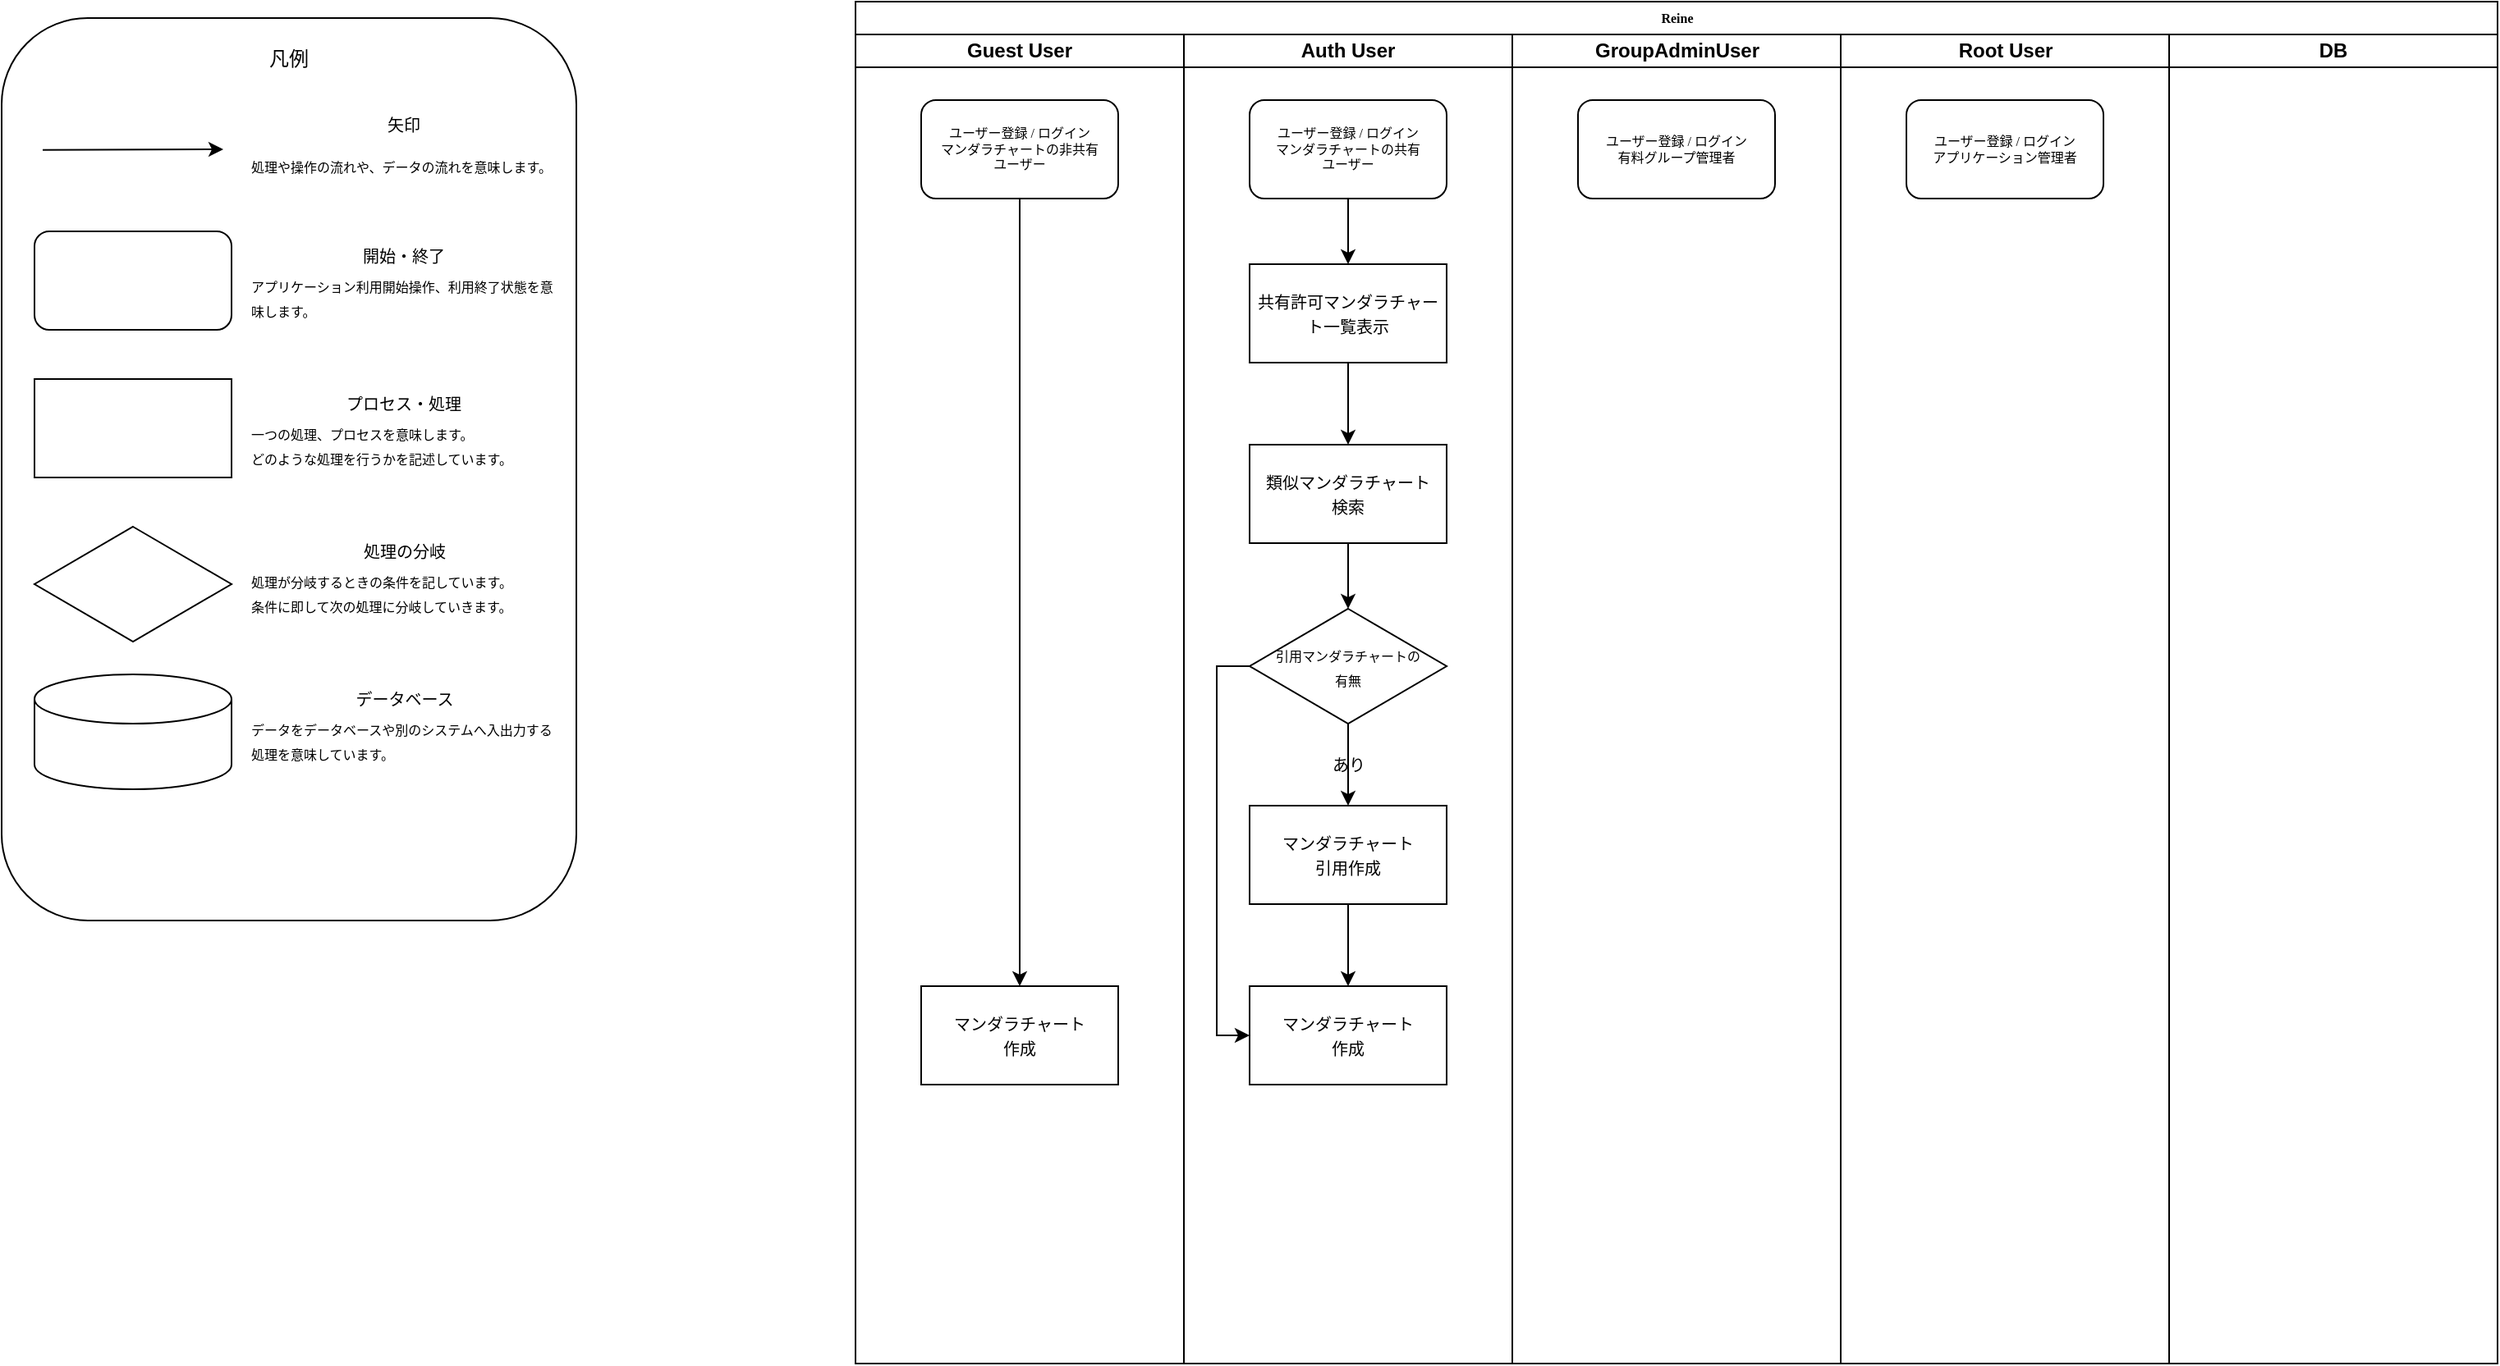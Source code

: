 <mxfile version="24.0.6" type="github">
  <diagram name="Page-1" id="74e2e168-ea6b-b213-b513-2b3c1d86103e">
    <mxGraphModel dx="1327" dy="549" grid="1" gridSize="10" guides="1" tooltips="1" connect="1" arrows="1" fold="1" page="1" pageScale="1" pageWidth="1100" pageHeight="850" background="none" math="0" shadow="0">
      <root>
        <mxCell id="0" />
        <mxCell id="1" parent="0" />
        <mxCell id="juHsKR98GJSo30kuV_IV-2" value="" style="rounded=1;whiteSpace=wrap;html=1;movable=0;resizable=0;rotatable=0;deletable=0;editable=0;locked=1;connectable=0;" vertex="1" parent="1">
          <mxGeometry x="40" y="50" width="350" height="550" as="geometry" />
        </mxCell>
        <mxCell id="77e6c97f196da883-1" value="Reine" style="swimlane;html=1;childLayout=stackLayout;startSize=20;rounded=0;shadow=0;labelBackgroundColor=none;strokeWidth=1;fontFamily=Verdana;fontSize=8;align=center;" parent="1" vertex="1">
          <mxGeometry x="560" y="40" width="1000" height="830" as="geometry" />
        </mxCell>
        <mxCell id="juHsKR98GJSo30kuV_IV-35" value="Guest User" style="swimlane;whiteSpace=wrap;html=1;startSize=20;" vertex="1" parent="77e6c97f196da883-1">
          <mxGeometry y="20" width="200" height="810" as="geometry" />
        </mxCell>
        <mxCell id="juHsKR98GJSo30kuV_IV-50" value="" style="edgeStyle=orthogonalEdgeStyle;rounded=0;orthogonalLoop=1;jettySize=auto;html=1;" edge="1" parent="juHsKR98GJSo30kuV_IV-35" source="juHsKR98GJSo30kuV_IV-45" target="juHsKR98GJSo30kuV_IV-49">
          <mxGeometry relative="1" as="geometry" />
        </mxCell>
        <mxCell id="juHsKR98GJSo30kuV_IV-45" value="ユーザー登録 / ログイン&lt;div&gt;マンダラチャートの非共有&lt;/div&gt;&lt;div&gt;ユーザー&lt;/div&gt;" style="rounded=1;whiteSpace=wrap;html=1;shadow=0;labelBackgroundColor=none;strokeWidth=1;fontFamily=Verdana;fontSize=8;align=center;" vertex="1" parent="juHsKR98GJSo30kuV_IV-35">
          <mxGeometry x="40" y="40" width="120" height="60" as="geometry" />
        </mxCell>
        <mxCell id="juHsKR98GJSo30kuV_IV-49" value="&lt;span style=&quot;font-size: 10px;&quot;&gt;マンダラチャート&lt;/span&gt;&lt;div&gt;&lt;span style=&quot;font-size: 10px;&quot;&gt;作成&lt;/span&gt;&lt;/div&gt;" style="rounded=0;whiteSpace=wrap;html=1;" vertex="1" parent="juHsKR98GJSo30kuV_IV-35">
          <mxGeometry x="40" y="580" width="120" height="60" as="geometry" />
        </mxCell>
        <mxCell id="juHsKR98GJSo30kuV_IV-36" value="Auth User" style="swimlane;whiteSpace=wrap;html=1;startSize=20;" vertex="1" parent="77e6c97f196da883-1">
          <mxGeometry x="200" y="20" width="200" height="810" as="geometry" />
        </mxCell>
        <mxCell id="juHsKR98GJSo30kuV_IV-52" value="" style="edgeStyle=orthogonalEdgeStyle;rounded=0;orthogonalLoop=1;jettySize=auto;html=1;" edge="1" parent="juHsKR98GJSo30kuV_IV-36" source="juHsKR98GJSo30kuV_IV-47" target="juHsKR98GJSo30kuV_IV-51">
          <mxGeometry relative="1" as="geometry" />
        </mxCell>
        <mxCell id="juHsKR98GJSo30kuV_IV-47" value="ユーザー登録 / ログイン&lt;div&gt;マンダラチャートの共有&lt;/div&gt;&lt;div&gt;ユーザー&lt;/div&gt;" style="rounded=1;whiteSpace=wrap;html=1;shadow=0;labelBackgroundColor=none;strokeWidth=1;fontFamily=Verdana;fontSize=8;align=center;" vertex="1" parent="juHsKR98GJSo30kuV_IV-36">
          <mxGeometry x="40" y="40" width="120" height="60" as="geometry" />
        </mxCell>
        <mxCell id="juHsKR98GJSo30kuV_IV-54" value="" style="edgeStyle=orthogonalEdgeStyle;rounded=0;orthogonalLoop=1;jettySize=auto;html=1;entryX=0.5;entryY=0;entryDx=0;entryDy=0;" edge="1" parent="juHsKR98GJSo30kuV_IV-36" source="juHsKR98GJSo30kuV_IV-51" target="juHsKR98GJSo30kuV_IV-58">
          <mxGeometry relative="1" as="geometry">
            <mxPoint x="80.0" y="220.0" as="targetPoint" />
          </mxGeometry>
        </mxCell>
        <mxCell id="juHsKR98GJSo30kuV_IV-51" value="&lt;font style=&quot;font-size: 10px;&quot;&gt;共有許可マンダラチャート一覧表示&lt;/font&gt;" style="whiteSpace=wrap;html=1;" vertex="1" parent="juHsKR98GJSo30kuV_IV-36">
          <mxGeometry x="40" y="140" width="120" height="60" as="geometry" />
        </mxCell>
        <mxCell id="juHsKR98GJSo30kuV_IV-60" value="" style="edgeStyle=orthogonalEdgeStyle;rounded=0;orthogonalLoop=1;jettySize=auto;html=1;" edge="1" parent="juHsKR98GJSo30kuV_IV-36" source="juHsKR98GJSo30kuV_IV-58" target="juHsKR98GJSo30kuV_IV-59">
          <mxGeometry relative="1" as="geometry" />
        </mxCell>
        <mxCell id="juHsKR98GJSo30kuV_IV-58" value="&lt;font style=&quot;font-size: 10px;&quot;&gt;類似マンダラチャート&lt;/font&gt;&lt;div&gt;&lt;font style=&quot;font-size: 10px;&quot;&gt;検索&lt;/font&gt;&lt;/div&gt;" style="whiteSpace=wrap;html=1;" vertex="1" parent="juHsKR98GJSo30kuV_IV-36">
          <mxGeometry x="40" y="250" width="120" height="60" as="geometry" />
        </mxCell>
        <mxCell id="juHsKR98GJSo30kuV_IV-66" value="" style="edgeStyle=orthogonalEdgeStyle;rounded=0;orthogonalLoop=1;jettySize=auto;html=1;" edge="1" parent="juHsKR98GJSo30kuV_IV-36" source="juHsKR98GJSo30kuV_IV-59" target="juHsKR98GJSo30kuV_IV-65">
          <mxGeometry relative="1" as="geometry" />
        </mxCell>
        <mxCell id="juHsKR98GJSo30kuV_IV-59" value="&lt;font style=&quot;font-size: 8px;&quot;&gt;引用マンダラチャートの&lt;/font&gt;&lt;div&gt;&lt;font style=&quot;font-size: 8px;&quot;&gt;有無&lt;/font&gt;&lt;/div&gt;" style="rhombus;whiteSpace=wrap;html=1;" vertex="1" parent="juHsKR98GJSo30kuV_IV-36">
          <mxGeometry x="40" y="350" width="120" height="70" as="geometry" />
        </mxCell>
        <mxCell id="juHsKR98GJSo30kuV_IV-80" value="" style="edgeStyle=orthogonalEdgeStyle;rounded=0;orthogonalLoop=1;jettySize=auto;html=1;" edge="1" parent="juHsKR98GJSo30kuV_IV-36" source="juHsKR98GJSo30kuV_IV-65" target="juHsKR98GJSo30kuV_IV-79">
          <mxGeometry relative="1" as="geometry" />
        </mxCell>
        <mxCell id="juHsKR98GJSo30kuV_IV-65" value="&lt;span style=&quot;font-size: 10px;&quot;&gt;マンダラチャート&lt;br&gt;引用作成&lt;/span&gt;" style="whiteSpace=wrap;html=1;" vertex="1" parent="juHsKR98GJSo30kuV_IV-36">
          <mxGeometry x="40" y="470" width="120" height="60" as="geometry" />
        </mxCell>
        <mxCell id="juHsKR98GJSo30kuV_IV-67" value="&lt;font style=&quot;font-size: 10px;&quot;&gt;あり&lt;/font&gt;" style="text;html=1;align=center;verticalAlign=middle;resizable=0;points=[];autosize=1;strokeColor=none;fillColor=none;" vertex="1" parent="juHsKR98GJSo30kuV_IV-36">
          <mxGeometry x="80" y="430" width="40" height="30" as="geometry" />
        </mxCell>
        <mxCell id="juHsKR98GJSo30kuV_IV-79" value="&lt;span style=&quot;font-size: 10px;&quot;&gt;マンダラチャート&lt;/span&gt;&lt;div&gt;&lt;span style=&quot;font-size: 10px;&quot;&gt;作成&lt;/span&gt;&lt;/div&gt;" style="whiteSpace=wrap;html=1;" vertex="1" parent="juHsKR98GJSo30kuV_IV-36">
          <mxGeometry x="40" y="580" width="120" height="60" as="geometry" />
        </mxCell>
        <mxCell id="juHsKR98GJSo30kuV_IV-82" style="edgeStyle=orthogonalEdgeStyle;rounded=0;orthogonalLoop=1;jettySize=auto;html=1;exitX=0;exitY=0.5;exitDx=0;exitDy=0;" edge="1" parent="juHsKR98GJSo30kuV_IV-36" source="juHsKR98GJSo30kuV_IV-59" target="juHsKR98GJSo30kuV_IV-79">
          <mxGeometry relative="1" as="geometry">
            <Array as="points">
              <mxPoint x="20" y="385" />
              <mxPoint x="20" y="610" />
            </Array>
          </mxGeometry>
        </mxCell>
        <mxCell id="77e6c97f196da883-4" value="GroupAdminUser" style="swimlane;html=1;startSize=20;" parent="77e6c97f196da883-1" vertex="1">
          <mxGeometry x="400" y="20" width="200" height="810" as="geometry" />
        </mxCell>
        <mxCell id="juHsKR98GJSo30kuV_IV-30" value="&lt;div&gt;ユーザー登録 / ログイン&lt;/div&gt;&lt;div&gt;有料グループ管理者&lt;br&gt;&lt;/div&gt;" style="rounded=1;whiteSpace=wrap;html=1;shadow=0;labelBackgroundColor=none;strokeWidth=1;fontFamily=Verdana;fontSize=8;align=center;" vertex="1" parent="77e6c97f196da883-4">
          <mxGeometry x="40" y="40" width="120" height="60" as="geometry" />
        </mxCell>
        <mxCell id="77e6c97f196da883-5" value="Root User" style="swimlane;html=1;startSize=20;movable=1;resizable=1;rotatable=1;deletable=1;editable=1;locked=0;connectable=1;" parent="77e6c97f196da883-1" vertex="1">
          <mxGeometry x="600" y="20" width="200" height="810" as="geometry" />
        </mxCell>
        <mxCell id="juHsKR98GJSo30kuV_IV-48" value="&lt;div&gt;ユーザー登録 / ログイン&lt;/div&gt;&lt;div&gt;アプリケーション管理者&lt;/div&gt;" style="rounded=1;whiteSpace=wrap;html=1;shadow=0;labelBackgroundColor=none;strokeWidth=1;fontFamily=Verdana;fontSize=8;align=center;" vertex="1" parent="77e6c97f196da883-5">
          <mxGeometry x="40" y="40" width="120" height="60" as="geometry" />
        </mxCell>
        <mxCell id="juHsKR98GJSo30kuV_IV-34" value="DB" style="swimlane;whiteSpace=wrap;html=1;startSize=20;" vertex="1" parent="77e6c97f196da883-1">
          <mxGeometry x="800" y="20" width="200" height="810" as="geometry" />
        </mxCell>
        <mxCell id="juHsKR98GJSo30kuV_IV-5" value="凡例" style="text;html=1;align=center;verticalAlign=middle;whiteSpace=wrap;rounded=0;" vertex="1" parent="1">
          <mxGeometry x="185" y="60" width="60" height="30" as="geometry" />
        </mxCell>
        <mxCell id="juHsKR98GJSo30kuV_IV-10" value="" style="rounded=1;whiteSpace=wrap;html=1;" vertex="1" parent="1">
          <mxGeometry x="60" y="180" width="120" height="60" as="geometry" />
        </mxCell>
        <mxCell id="juHsKR98GJSo30kuV_IV-11" value="&lt;span style=&quot;font-size: 10px;&quot;&gt;開始・終了&lt;/span&gt;" style="text;html=1;align=center;verticalAlign=middle;whiteSpace=wrap;rounded=0;" vertex="1" parent="1">
          <mxGeometry x="210" y="180" width="150" height="30" as="geometry" />
        </mxCell>
        <mxCell id="juHsKR98GJSo30kuV_IV-12" value="&lt;font style=&quot;font-size: 8px;&quot;&gt;アプリケーション利用開始操作、利用終了状態を意味します。&lt;/font&gt;" style="text;html=1;align=left;verticalAlign=middle;whiteSpace=wrap;rounded=0;" vertex="1" parent="1">
          <mxGeometry x="190" y="200" width="190" height="40" as="geometry" />
        </mxCell>
        <mxCell id="juHsKR98GJSo30kuV_IV-13" value="" style="rounded=0;whiteSpace=wrap;html=1;" vertex="1" parent="1">
          <mxGeometry x="60" y="270" width="120" height="60" as="geometry" />
        </mxCell>
        <mxCell id="juHsKR98GJSo30kuV_IV-15" value="&lt;font style=&quot;font-size: 10px;&quot;&gt;プロセス・処理&lt;/font&gt;" style="text;html=1;align=center;verticalAlign=middle;whiteSpace=wrap;rounded=0;" vertex="1" parent="1">
          <mxGeometry x="210" y="270" width="150" height="30" as="geometry" />
        </mxCell>
        <mxCell id="juHsKR98GJSo30kuV_IV-16" value="&lt;span style=&quot;font-size: 8px;&quot;&gt;一つの処理、プロセスを意味します。&lt;/span&gt;&lt;div&gt;&lt;span style=&quot;font-size: 8px;&quot;&gt;どのような処理を行うかを記述しています。&lt;/span&gt;&lt;/div&gt;" style="text;html=1;align=left;verticalAlign=middle;whiteSpace=wrap;rounded=0;" vertex="1" parent="1">
          <mxGeometry x="190" y="290" width="190" height="40" as="geometry" />
        </mxCell>
        <mxCell id="juHsKR98GJSo30kuV_IV-17" value="" style="rhombus;whiteSpace=wrap;html=1;" vertex="1" parent="1">
          <mxGeometry x="60" y="360" width="120" height="70" as="geometry" />
        </mxCell>
        <mxCell id="juHsKR98GJSo30kuV_IV-18" value="&lt;font style=&quot;font-size: 10px;&quot;&gt;処理の分岐&lt;/font&gt;" style="text;html=1;align=center;verticalAlign=middle;whiteSpace=wrap;rounded=0;" vertex="1" parent="1">
          <mxGeometry x="232.5" y="360" width="105" height="30" as="geometry" />
        </mxCell>
        <mxCell id="juHsKR98GJSo30kuV_IV-21" value="&lt;span style=&quot;font-size: 8px;&quot;&gt;処理が分岐するときの条件を記しています。&lt;/span&gt;&lt;div&gt;&lt;span style=&quot;font-size: 8px;&quot;&gt;条件に即して次の処理に分岐していきます。&lt;/span&gt;&lt;/div&gt;" style="text;html=1;align=left;verticalAlign=middle;whiteSpace=wrap;rounded=0;" vertex="1" parent="1">
          <mxGeometry x="190" y="380" width="190" height="40" as="geometry" />
        </mxCell>
        <mxCell id="juHsKR98GJSo30kuV_IV-22" value="&lt;font style=&quot;font-size: 10px;&quot;&gt;矢印&lt;/font&gt;" style="text;html=1;align=center;verticalAlign=middle;whiteSpace=wrap;rounded=0;" vertex="1" parent="1">
          <mxGeometry x="210" y="100" width="150" height="30" as="geometry" />
        </mxCell>
        <mxCell id="juHsKR98GJSo30kuV_IV-23" value="&lt;span style=&quot;font-size: 8px;&quot;&gt;処理や操作の流れや、データの流れを意味します。&lt;/span&gt;" style="text;html=1;align=left;verticalAlign=middle;whiteSpace=wrap;rounded=0;" vertex="1" parent="1">
          <mxGeometry x="190" y="120" width="190" height="40" as="geometry" />
        </mxCell>
        <mxCell id="juHsKR98GJSo30kuV_IV-25" value="" style="endArrow=classic;html=1;rounded=0;" edge="1" parent="1">
          <mxGeometry width="50" height="50" relative="1" as="geometry">
            <mxPoint x="65" y="130.38" as="sourcePoint" />
            <mxPoint x="175" y="130" as="targetPoint" />
          </mxGeometry>
        </mxCell>
        <mxCell id="juHsKR98GJSo30kuV_IV-26" value="" style="shape=cylinder3;whiteSpace=wrap;html=1;boundedLbl=1;backgroundOutline=1;size=15;" vertex="1" parent="1">
          <mxGeometry x="60" y="450" width="120" height="70" as="geometry" />
        </mxCell>
        <mxCell id="juHsKR98GJSo30kuV_IV-27" value="&lt;span style=&quot;font-size: 8px;&quot;&gt;データをデータベースや別のシステムへ入出力する処理を意味しています。&lt;/span&gt;" style="text;html=1;align=left;verticalAlign=middle;whiteSpace=wrap;rounded=0;" vertex="1" parent="1">
          <mxGeometry x="190" y="470" width="190" height="40" as="geometry" />
        </mxCell>
        <mxCell id="juHsKR98GJSo30kuV_IV-28" value="&lt;font style=&quot;font-size: 10px;&quot;&gt;データベース&lt;/font&gt;" style="text;html=1;align=center;verticalAlign=middle;whiteSpace=wrap;rounded=0;" vertex="1" parent="1">
          <mxGeometry x="232.5" y="450" width="105" height="30" as="geometry" />
        </mxCell>
      </root>
    </mxGraphModel>
  </diagram>
</mxfile>

